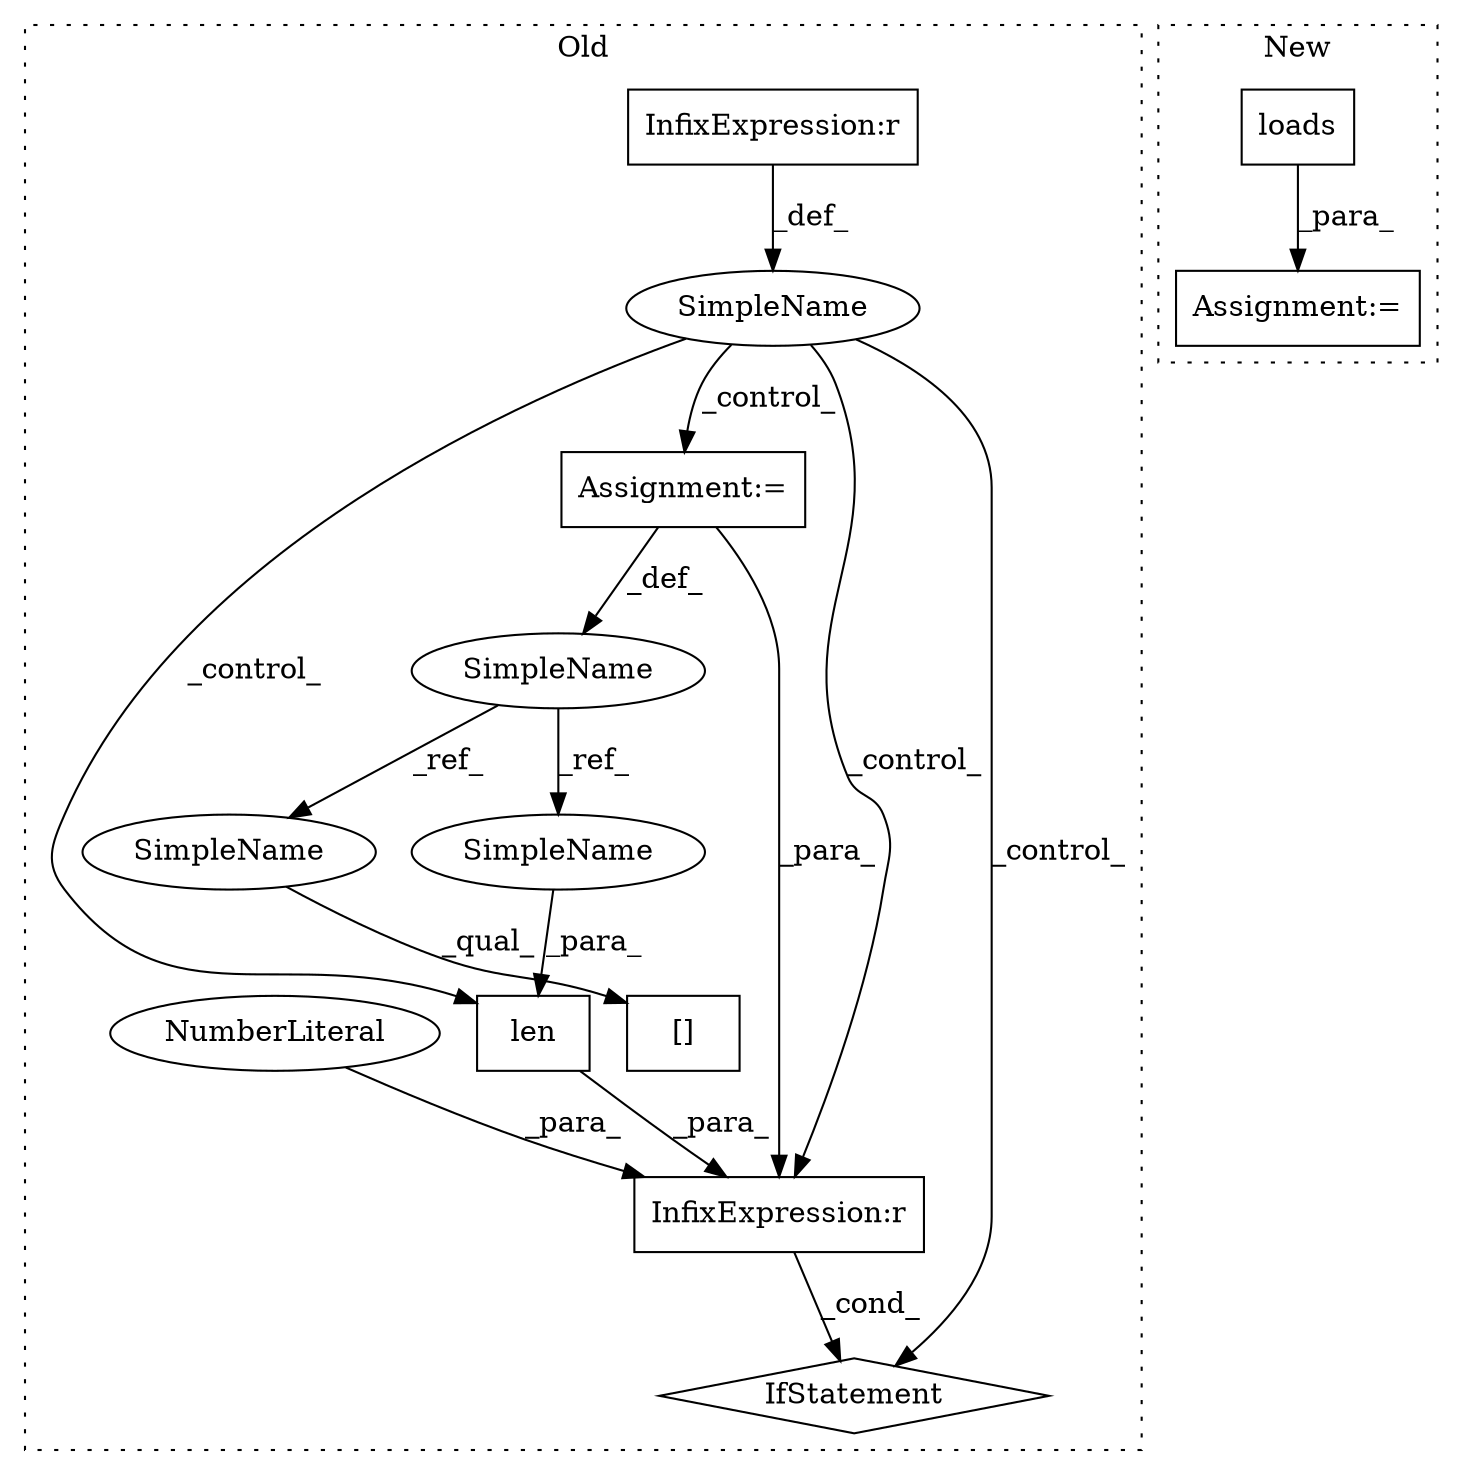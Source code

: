 digraph G {
subgraph cluster0 {
1 [label="len" a="32" s="3603,3618" l="4,1" shape="box"];
4 [label="InfixExpression:r" a="27" s="3619" l="3" shape="box"];
5 [label="NumberLiteral" a="34" s="3622" l="1" shape="ellipse"];
6 [label="IfStatement" a="25" s="3599,3623" l="4,2" shape="diamond"];
7 [label="Assignment:=" a="7" s="3561" l="1" shape="box"];
8 [label="[]" a="2" s="3711,3724" l="12,1" shape="box"];
9 [label="SimpleName" a="42" s="3550" l="11" shape="ellipse"];
10 [label="SimpleName" a="42" s="" l="" shape="ellipse"];
11 [label="InfixExpression:r" a="27" s="3530" l="4" shape="box"];
12 [label="SimpleName" a="42" s="3711" l="11" shape="ellipse"];
13 [label="SimpleName" a="42" s="3607" l="11" shape="ellipse"];
label = "Old";
style="dotted";
}
subgraph cluster1 {
2 [label="loads" a="32" s="3336,3364" l="6,1" shape="box"];
3 [label="Assignment:=" a="7" s="3330" l="1" shape="box"];
label = "New";
style="dotted";
}
1 -> 4 [label="_para_"];
2 -> 3 [label="_para_"];
4 -> 6 [label="_cond_"];
5 -> 4 [label="_para_"];
7 -> 9 [label="_def_"];
7 -> 4 [label="_para_"];
9 -> 13 [label="_ref_"];
9 -> 12 [label="_ref_"];
10 -> 7 [label="_control_"];
10 -> 1 [label="_control_"];
10 -> 6 [label="_control_"];
10 -> 4 [label="_control_"];
11 -> 10 [label="_def_"];
12 -> 8 [label="_qual_"];
13 -> 1 [label="_para_"];
}